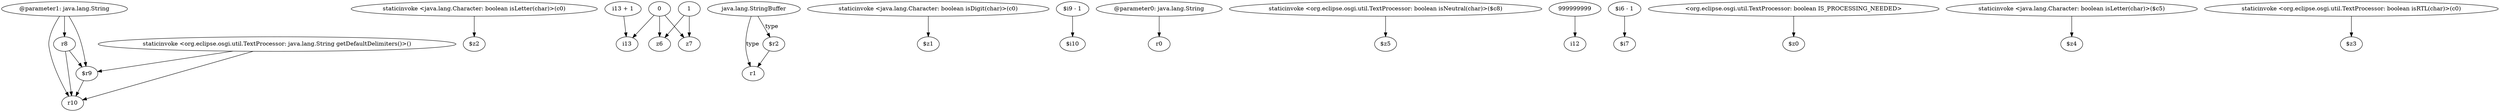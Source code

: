 digraph g {
0[label="$r9"]
1[label="r10"]
0->1[label=""]
2[label="staticinvoke <java.lang.Character: boolean isLetter(char)>(c0)"]
3[label="$z2"]
2->3[label=""]
4[label="i13 + 1"]
5[label="i13"]
4->5[label=""]
6[label="@parameter1: java.lang.String"]
6->1[label=""]
6->0[label=""]
7[label="java.lang.StringBuffer"]
8[label="r1"]
7->8[label="type"]
9[label="r8"]
6->9[label=""]
10[label="staticinvoke <java.lang.Character: boolean isDigit(char)>(c0)"]
11[label="$z1"]
10->11[label=""]
12[label="1"]
13[label="z7"]
12->13[label=""]
14[label="0"]
14->13[label=""]
15[label="$i9 - 1"]
16[label="$i10"]
15->16[label=""]
17[label="@parameter0: java.lang.String"]
18[label="r0"]
17->18[label=""]
19[label="staticinvoke <org.eclipse.osgi.util.TextProcessor: java.lang.String getDefaultDelimiters()>()"]
19->1[label=""]
20[label="staticinvoke <org.eclipse.osgi.util.TextProcessor: boolean isNeutral(char)>($c8)"]
21[label="$z5"]
20->21[label=""]
22[label="999999999"]
23[label="i12"]
22->23[label=""]
24[label="$r2"]
7->24[label="type"]
9->0[label=""]
24->8[label=""]
9->1[label=""]
25[label="$i6 - 1"]
26[label="$i7"]
25->26[label=""]
27[label="z6"]
12->27[label=""]
14->27[label=""]
28[label="<org.eclipse.osgi.util.TextProcessor: boolean IS_PROCESSING_NEEDED>"]
29[label="$z0"]
28->29[label=""]
19->0[label=""]
30[label="staticinvoke <java.lang.Character: boolean isLetter(char)>($c5)"]
31[label="$z4"]
30->31[label=""]
14->5[label=""]
32[label="staticinvoke <org.eclipse.osgi.util.TextProcessor: boolean isRTL(char)>(c0)"]
33[label="$z3"]
32->33[label=""]
}